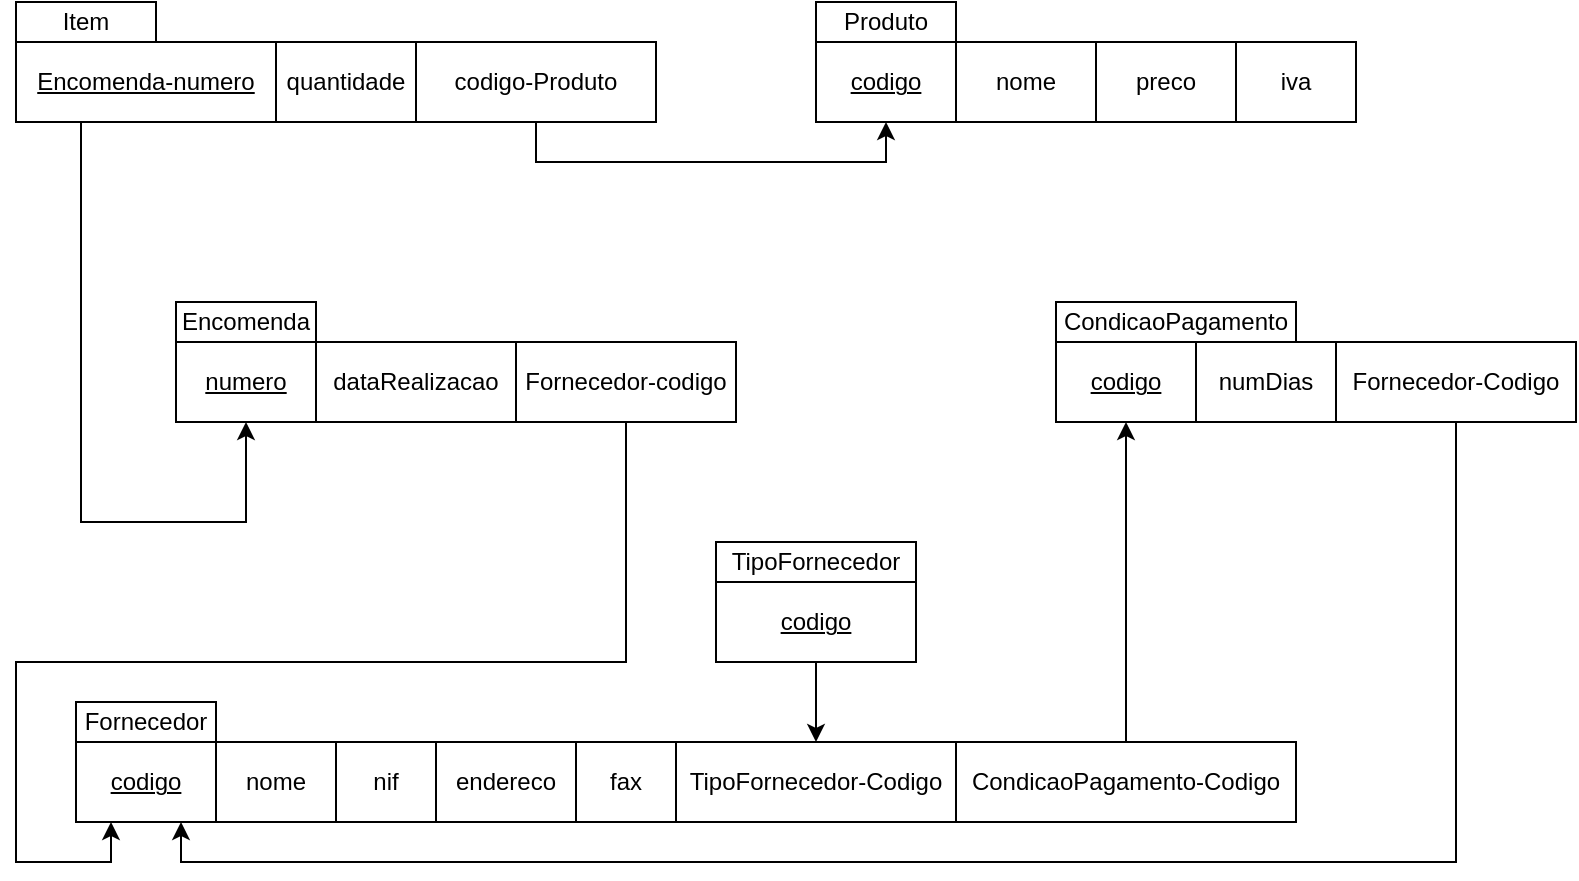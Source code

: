 <mxfile version="24.0.4" type="device">
  <diagram name="Page-1" id="Mq3hm7jEFDOHYW52UOOE">
    <mxGraphModel dx="939" dy="754" grid="1" gridSize="10" guides="1" tooltips="1" connect="1" arrows="1" fold="1" page="1" pageScale="1" pageWidth="850" pageHeight="1100" math="0" shadow="0">
      <root>
        <mxCell id="0" />
        <mxCell id="1" parent="0" />
        <mxCell id="W9hOMFtRZPAO6gqGq8ov-1" value="Produto" style="rounded=0;whiteSpace=wrap;html=1;" parent="1" vertex="1">
          <mxGeometry x="440" y="20" width="70" height="20" as="geometry" />
        </mxCell>
        <mxCell id="W9hOMFtRZPAO6gqGq8ov-2" value="codigo" style="rounded=0;whiteSpace=wrap;html=1;fontStyle=4" parent="1" vertex="1">
          <mxGeometry x="440" y="40" width="70" height="40" as="geometry" />
        </mxCell>
        <mxCell id="W9hOMFtRZPAO6gqGq8ov-3" value="nome" style="rounded=0;whiteSpace=wrap;html=1;" parent="1" vertex="1">
          <mxGeometry x="510" y="40" width="70" height="40" as="geometry" />
        </mxCell>
        <mxCell id="W9hOMFtRZPAO6gqGq8ov-4" value="preco" style="rounded=0;whiteSpace=wrap;html=1;" parent="1" vertex="1">
          <mxGeometry x="580" y="40" width="70" height="40" as="geometry" />
        </mxCell>
        <mxCell id="W9hOMFtRZPAO6gqGq8ov-5" value="iva" style="rounded=0;whiteSpace=wrap;html=1;" parent="1" vertex="1">
          <mxGeometry x="650" y="40" width="60" height="40" as="geometry" />
        </mxCell>
        <mxCell id="W9hOMFtRZPAO6gqGq8ov-7" value="Item" style="rounded=0;whiteSpace=wrap;html=1;" parent="1" vertex="1">
          <mxGeometry x="40" y="20" width="70" height="20" as="geometry" />
        </mxCell>
        <mxCell id="W9hOMFtRZPAO6gqGq8ov-8" value="quantidade" style="rounded=0;whiteSpace=wrap;html=1;fontStyle=0" parent="1" vertex="1">
          <mxGeometry x="170" y="40" width="70" height="40" as="geometry" />
        </mxCell>
        <mxCell id="W9hOMFtRZPAO6gqGq8ov-47" style="edgeStyle=orthogonalEdgeStyle;rounded=0;orthogonalLoop=1;jettySize=auto;html=1;exitX=0.25;exitY=1;exitDx=0;exitDy=0;entryX=0.5;entryY=1;entryDx=0;entryDy=0;" parent="1" source="W9hOMFtRZPAO6gqGq8ov-11" target="W9hOMFtRZPAO6gqGq8ov-13" edge="1">
          <mxGeometry relative="1" as="geometry">
            <Array as="points">
              <mxPoint x="73" y="280" />
              <mxPoint x="155" y="280" />
            </Array>
          </mxGeometry>
        </mxCell>
        <mxCell id="W9hOMFtRZPAO6gqGq8ov-11" value="Encomenda-numero" style="rounded=0;whiteSpace=wrap;html=1;fontStyle=4" parent="1" vertex="1">
          <mxGeometry x="40" y="40" width="130" height="40" as="geometry" />
        </mxCell>
        <mxCell id="W9hOMFtRZPAO6gqGq8ov-12" value="Encomenda" style="rounded=0;whiteSpace=wrap;html=1;" parent="1" vertex="1">
          <mxGeometry x="120" y="170" width="70" height="20" as="geometry" />
        </mxCell>
        <mxCell id="W9hOMFtRZPAO6gqGq8ov-13" value="numero" style="rounded=0;whiteSpace=wrap;html=1;fontStyle=4" parent="1" vertex="1">
          <mxGeometry x="120" y="190" width="70" height="40" as="geometry" />
        </mxCell>
        <mxCell id="W9hOMFtRZPAO6gqGq8ov-14" value="dataRealizacao" style="rounded=0;whiteSpace=wrap;html=1;" parent="1" vertex="1">
          <mxGeometry x="190" y="190" width="100" height="40" as="geometry" />
        </mxCell>
        <mxCell id="jyDDEfmcMpmHvv5kyCP3-2" style="edgeStyle=orthogonalEdgeStyle;rounded=0;orthogonalLoop=1;jettySize=auto;html=1;entryX=0.25;entryY=1;entryDx=0;entryDy=0;" edge="1" parent="1" source="W9hOMFtRZPAO6gqGq8ov-16" target="W9hOMFtRZPAO6gqGq8ov-18">
          <mxGeometry relative="1" as="geometry">
            <Array as="points">
              <mxPoint x="345" y="350" />
              <mxPoint x="40" y="350" />
              <mxPoint x="40" y="450" />
              <mxPoint x="88" y="450" />
            </Array>
          </mxGeometry>
        </mxCell>
        <mxCell id="W9hOMFtRZPAO6gqGq8ov-16" value="Fornecedor-codigo" style="rounded=0;whiteSpace=wrap;html=1;" parent="1" vertex="1">
          <mxGeometry x="290" y="190" width="110" height="40" as="geometry" />
        </mxCell>
        <mxCell id="W9hOMFtRZPAO6gqGq8ov-17" value="Fornecedor" style="rounded=0;whiteSpace=wrap;html=1;" parent="1" vertex="1">
          <mxGeometry x="70" y="370" width="70" height="20" as="geometry" />
        </mxCell>
        <mxCell id="W9hOMFtRZPAO6gqGq8ov-18" value="codigo" style="rounded=0;whiteSpace=wrap;html=1;fontStyle=4" parent="1" vertex="1">
          <mxGeometry x="70" y="390" width="70" height="40" as="geometry" />
        </mxCell>
        <mxCell id="W9hOMFtRZPAO6gqGq8ov-19" value="nome" style="rounded=0;whiteSpace=wrap;html=1;" parent="1" vertex="1">
          <mxGeometry x="140" y="390" width="60" height="40" as="geometry" />
        </mxCell>
        <mxCell id="W9hOMFtRZPAO6gqGq8ov-20" value="nif" style="rounded=0;whiteSpace=wrap;html=1;" parent="1" vertex="1">
          <mxGeometry x="200" y="390" width="50" height="40" as="geometry" />
        </mxCell>
        <mxCell id="W9hOMFtRZPAO6gqGq8ov-21" value="endereco" style="rounded=0;whiteSpace=wrap;html=1;" parent="1" vertex="1">
          <mxGeometry x="250" y="390" width="70" height="40" as="geometry" />
        </mxCell>
        <mxCell id="W9hOMFtRZPAO6gqGq8ov-22" value="fax" style="rounded=0;whiteSpace=wrap;html=1;" parent="1" vertex="1">
          <mxGeometry x="320" y="390" width="50" height="40" as="geometry" />
        </mxCell>
        <mxCell id="W9hOMFtRZPAO6gqGq8ov-23" value="TipoFornecedor-Codigo" style="rounded=0;whiteSpace=wrap;html=1;" parent="1" vertex="1">
          <mxGeometry x="370" y="390" width="140" height="40" as="geometry" />
        </mxCell>
        <mxCell id="W9hOMFtRZPAO6gqGq8ov-44" style="edgeStyle=orthogonalEdgeStyle;rounded=0;orthogonalLoop=1;jettySize=auto;html=1;entryX=0.5;entryY=1;entryDx=0;entryDy=0;" parent="1" source="W9hOMFtRZPAO6gqGq8ov-24" target="W9hOMFtRZPAO6gqGq8ov-26" edge="1">
          <mxGeometry relative="1" as="geometry" />
        </mxCell>
        <mxCell id="W9hOMFtRZPAO6gqGq8ov-24" value="CondicaoPagamento-Codigo" style="rounded=0;whiteSpace=wrap;html=1;" parent="1" vertex="1">
          <mxGeometry x="510" y="390" width="170" height="40" as="geometry" />
        </mxCell>
        <mxCell id="W9hOMFtRZPAO6gqGq8ov-25" value="CondicaoPagamento" style="rounded=0;whiteSpace=wrap;html=1;" parent="1" vertex="1">
          <mxGeometry x="560" y="170" width="120" height="20" as="geometry" />
        </mxCell>
        <mxCell id="W9hOMFtRZPAO6gqGq8ov-26" value="codigo" style="rounded=0;whiteSpace=wrap;html=1;fontStyle=4" parent="1" vertex="1">
          <mxGeometry x="560" y="190" width="70" height="40" as="geometry" />
        </mxCell>
        <mxCell id="W9hOMFtRZPAO6gqGq8ov-27" value="numDias" style="rounded=0;whiteSpace=wrap;html=1;" parent="1" vertex="1">
          <mxGeometry x="630" y="190" width="70" height="40" as="geometry" />
        </mxCell>
        <mxCell id="jyDDEfmcMpmHvv5kyCP3-1" style="edgeStyle=orthogonalEdgeStyle;rounded=0;orthogonalLoop=1;jettySize=auto;html=1;entryX=0.75;entryY=1;entryDx=0;entryDy=0;" edge="1" parent="1" source="W9hOMFtRZPAO6gqGq8ov-28" target="W9hOMFtRZPAO6gqGq8ov-18">
          <mxGeometry relative="1" as="geometry">
            <Array as="points">
              <mxPoint x="760" y="450" />
              <mxPoint x="123" y="450" />
            </Array>
          </mxGeometry>
        </mxCell>
        <mxCell id="W9hOMFtRZPAO6gqGq8ov-28" value="Fornecedor-Codigo" style="rounded=0;whiteSpace=wrap;html=1;" parent="1" vertex="1">
          <mxGeometry x="700" y="190" width="120" height="40" as="geometry" />
        </mxCell>
        <mxCell id="W9hOMFtRZPAO6gqGq8ov-30" value="TipoFornecedor" style="rounded=0;whiteSpace=wrap;html=1;" parent="1" vertex="1">
          <mxGeometry x="390" y="290" width="100" height="20" as="geometry" />
        </mxCell>
        <mxCell id="W9hOMFtRZPAO6gqGq8ov-46" style="edgeStyle=orthogonalEdgeStyle;rounded=0;orthogonalLoop=1;jettySize=auto;html=1;entryX=0.5;entryY=0;entryDx=0;entryDy=0;" parent="1" source="W9hOMFtRZPAO6gqGq8ov-31" target="W9hOMFtRZPAO6gqGq8ov-23" edge="1">
          <mxGeometry relative="1" as="geometry" />
        </mxCell>
        <mxCell id="W9hOMFtRZPAO6gqGq8ov-31" value="codigo" style="rounded=0;whiteSpace=wrap;html=1;fontStyle=4" parent="1" vertex="1">
          <mxGeometry x="390" y="310" width="100" height="40" as="geometry" />
        </mxCell>
        <mxCell id="jyDDEfmcMpmHvv5kyCP3-5" style="edgeStyle=orthogonalEdgeStyle;rounded=0;orthogonalLoop=1;jettySize=auto;html=1;entryX=0.5;entryY=1;entryDx=0;entryDy=0;" edge="1" parent="1" source="jyDDEfmcMpmHvv5kyCP3-3" target="W9hOMFtRZPAO6gqGq8ov-2">
          <mxGeometry relative="1" as="geometry">
            <Array as="points">
              <mxPoint x="300" y="100" />
              <mxPoint x="475" y="100" />
            </Array>
          </mxGeometry>
        </mxCell>
        <mxCell id="jyDDEfmcMpmHvv5kyCP3-3" value="codigo-Produto" style="rounded=0;whiteSpace=wrap;html=1;" vertex="1" parent="1">
          <mxGeometry x="240" y="40" width="120" height="40" as="geometry" />
        </mxCell>
      </root>
    </mxGraphModel>
  </diagram>
</mxfile>
